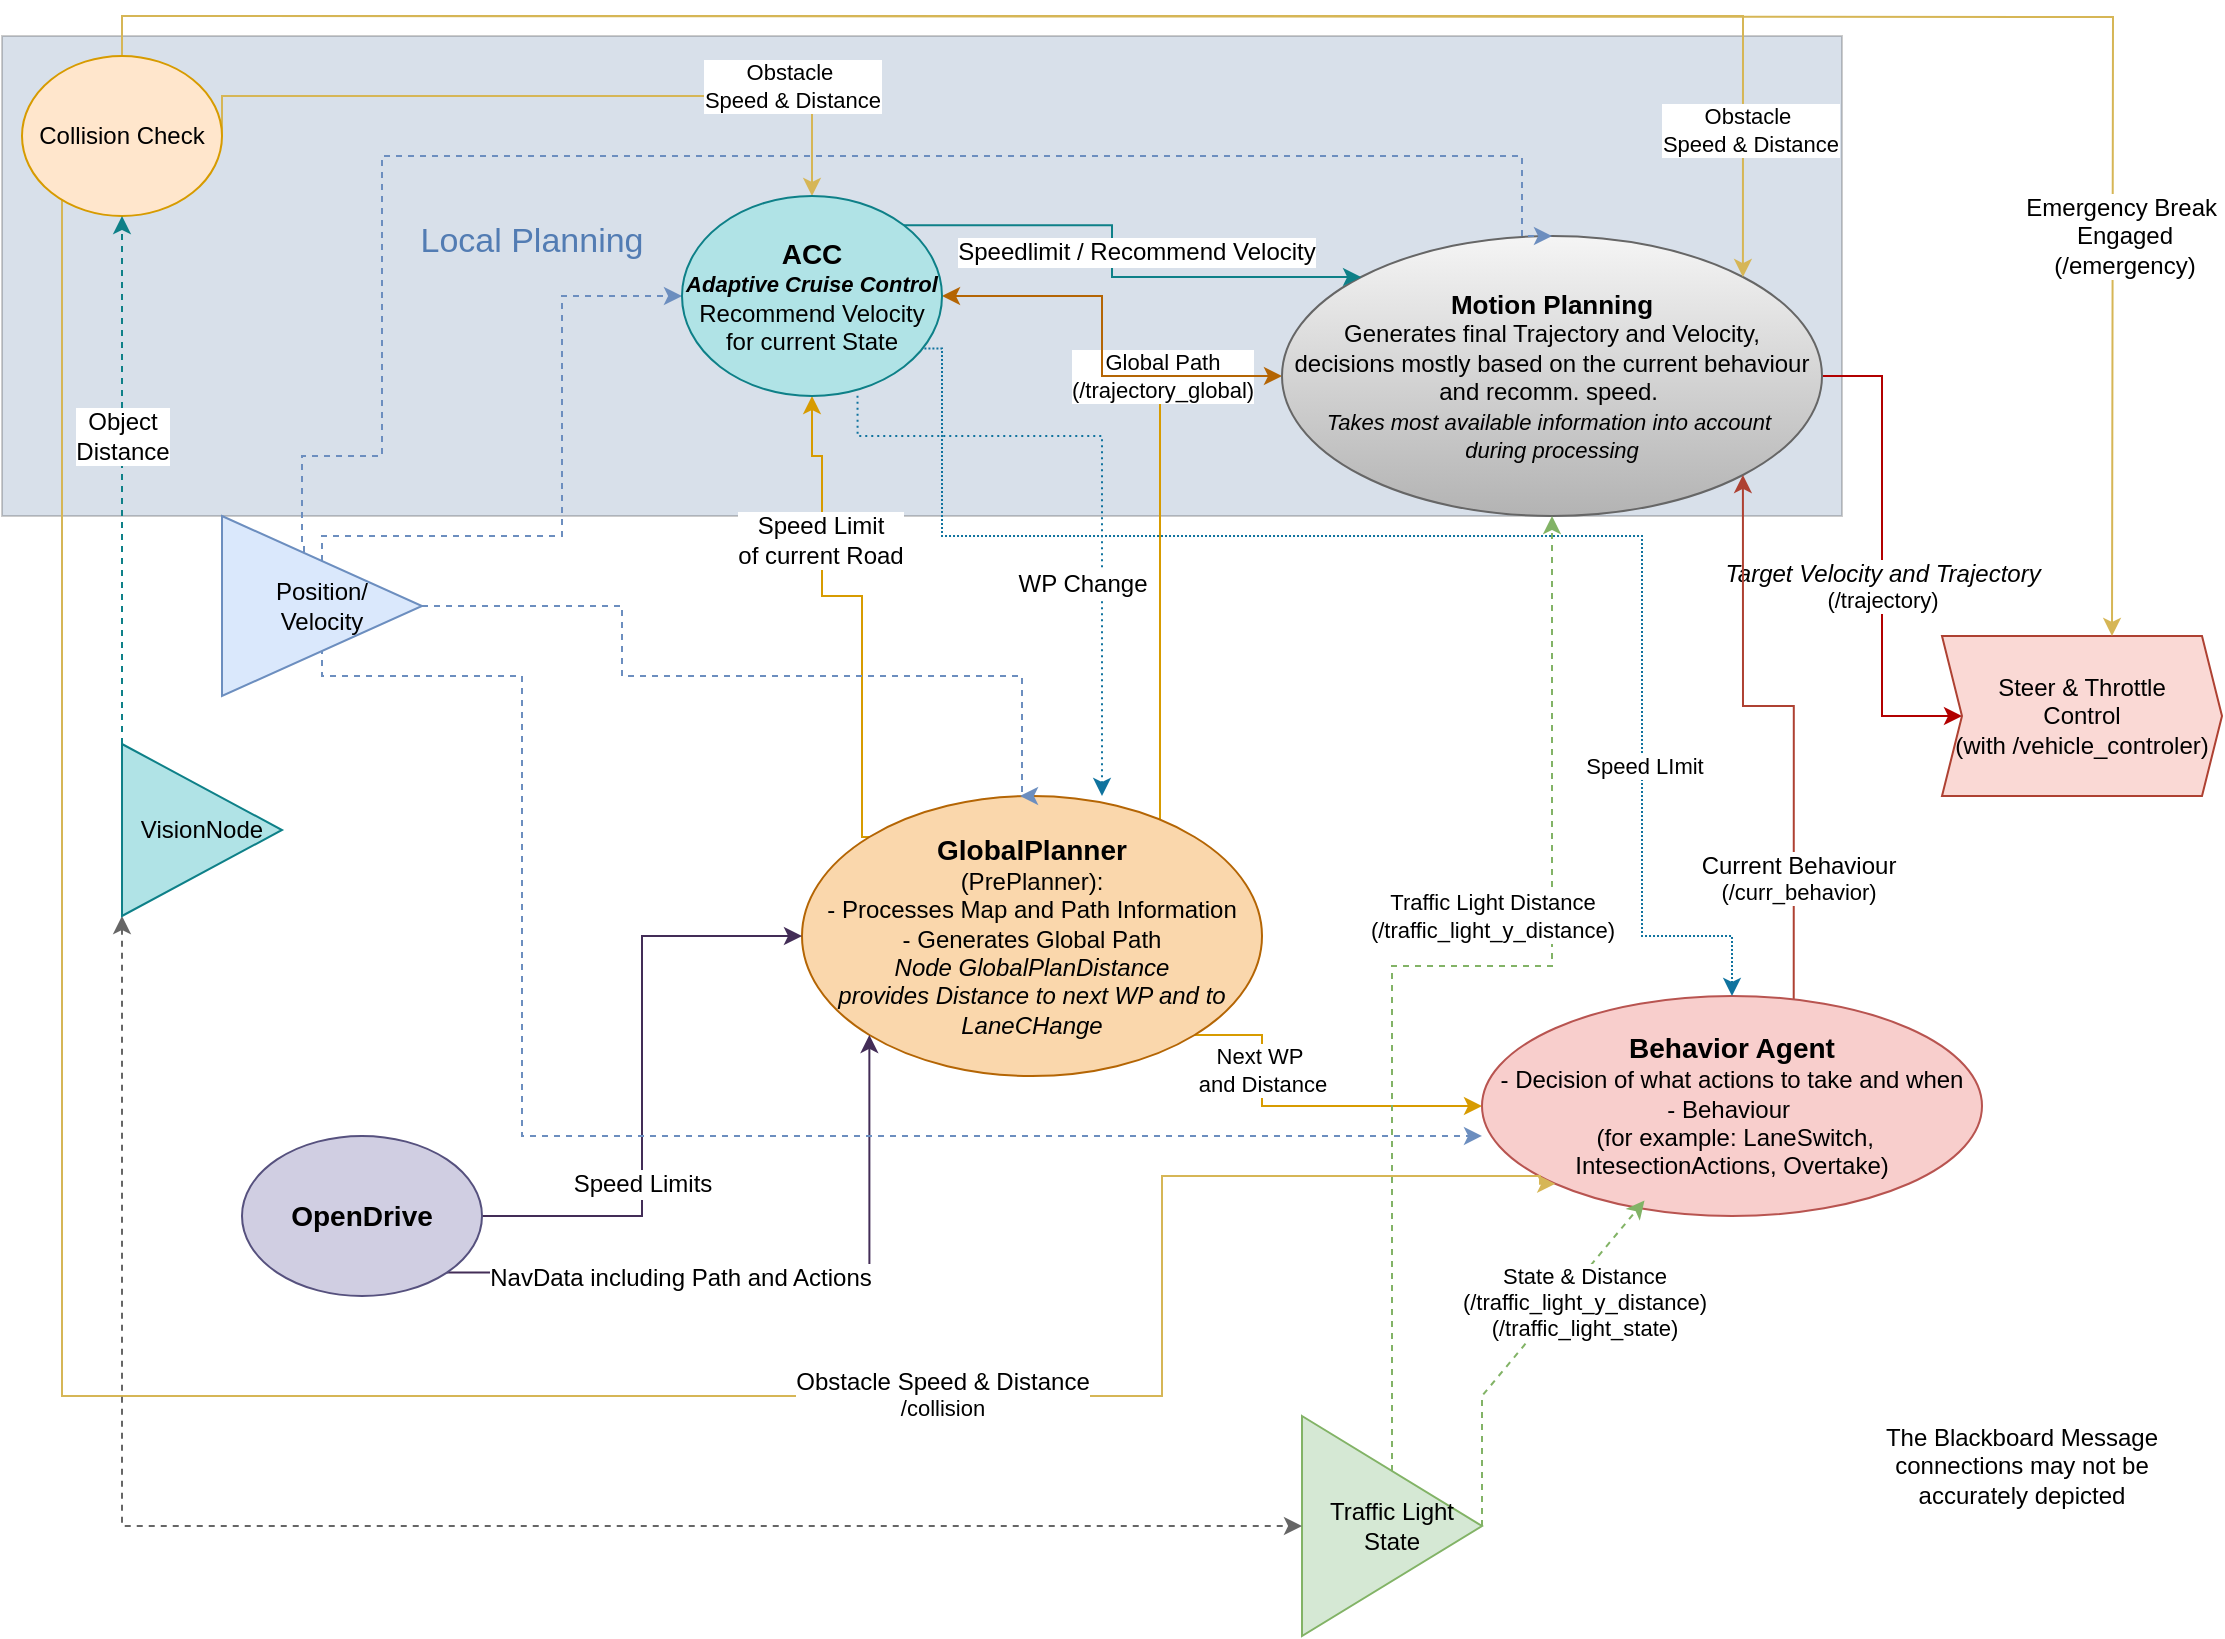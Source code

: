 <mxfile version="24.8.3">
  <diagram name="Page-1" id="ALswOqWCw2RE-wtN2v9w">
    <mxGraphModel dx="1242" dy="804" grid="1" gridSize="10" guides="1" tooltips="1" connect="1" arrows="1" fold="1" page="1" pageScale="1" pageWidth="1169" pageHeight="827" math="0" shadow="0">
      <root>
        <mxCell id="0" />
        <mxCell id="1" parent="0" />
        <mxCell id="vDj7rED1BERV3GODybnN-31" value="" style="rounded=0;whiteSpace=wrap;html=1;fillColor=#3D6694;strokeColor=default;opacity=20;" parent="1" vertex="1">
          <mxGeometry x="50" y="20" width="920" height="240" as="geometry" />
        </mxCell>
        <mxCell id="VXw4u54tnH0GYowiBxqF-26" style="edgeStyle=orthogonalEdgeStyle;rounded=0;orthogonalLoop=1;jettySize=auto;html=1;exitX=0;exitY=0;exitDx=0;exitDy=0;fillColor=#ffe6cc;strokeColor=#d79b00;entryX=0.5;entryY=1;entryDx=0;entryDy=0;" parent="1" source="VXw4u54tnH0GYowiBxqF-1" target="VXw4u54tnH0GYowiBxqF-13" edge="1">
          <mxGeometry relative="1" as="geometry">
            <Array as="points">
              <mxPoint x="480" y="421" />
              <mxPoint x="480" y="300" />
              <mxPoint x="460" y="300" />
              <mxPoint x="460" y="230" />
              <mxPoint x="455" y="230" />
            </Array>
          </mxGeometry>
        </mxCell>
        <mxCell id="VXw4u54tnH0GYowiBxqF-27" value="&lt;div style=&quot;font-size: 12px;&quot;&gt;&lt;font style=&quot;font-size: 12px;&quot;&gt;Speed Limit &lt;br&gt;&lt;/font&gt;&lt;/div&gt;&lt;div style=&quot;font-size: 12px;&quot;&gt;&lt;font style=&quot;font-size: 12px;&quot;&gt;of current Road&lt;br&gt;&lt;/font&gt;&lt;/div&gt;" style="edgeLabel;html=1;align=center;verticalAlign=middle;resizable=0;points=[];" parent="VXw4u54tnH0GYowiBxqF-26" vertex="1" connectable="0">
          <mxGeometry x="-0.089" y="-5" relative="1" as="geometry">
            <mxPoint x="-26" y="-39" as="offset" />
          </mxGeometry>
        </mxCell>
        <mxCell id="VXw4u54tnH0GYowiBxqF-28" style="edgeStyle=orthogonalEdgeStyle;rounded=0;orthogonalLoop=1;jettySize=auto;html=1;fillColor=#ffcd28;gradientColor=#ffa500;strokeColor=#d79b00;exitX=1;exitY=0;exitDx=0;exitDy=0;endArrow=none;endFill=0;" parent="1" source="VXw4u54tnH0GYowiBxqF-1" edge="1">
          <mxGeometry relative="1" as="geometry">
            <Array as="points">
              <mxPoint x="629" y="421" />
              <mxPoint x="629" y="190" />
              <mxPoint x="620" y="190" />
            </Array>
            <mxPoint x="640" y="390" as="sourcePoint" />
            <mxPoint x="630" y="190" as="targetPoint" />
          </mxGeometry>
        </mxCell>
        <mxCell id="VXw4u54tnH0GYowiBxqF-29" value="&lt;div&gt;Global Path&lt;/div&gt;&lt;div&gt;(/trajectory_global)&lt;br&gt;&lt;/div&gt;" style="edgeLabel;html=1;align=center;verticalAlign=middle;resizable=0;points=[];" parent="VXw4u54tnH0GYowiBxqF-28" vertex="1" connectable="0">
          <mxGeometry x="-0.099" y="1" relative="1" as="geometry">
            <mxPoint x="2" y="-128" as="offset" />
          </mxGeometry>
        </mxCell>
        <mxCell id="vDj7rED1BERV3GODybnN-18" style="edgeStyle=orthogonalEdgeStyle;rounded=0;orthogonalLoop=1;jettySize=auto;html=1;exitX=1;exitY=1;exitDx=0;exitDy=0;entryX=0;entryY=0.5;entryDx=0;entryDy=0;fillColor=#ffe6cc;strokeColor=#d79b00;" parent="1" source="VXw4u54tnH0GYowiBxqF-1" target="VXw4u54tnH0GYowiBxqF-30" edge="1">
          <mxGeometry relative="1" as="geometry">
            <Array as="points">
              <mxPoint x="680" y="520" />
              <mxPoint x="680" y="555" />
            </Array>
          </mxGeometry>
        </mxCell>
        <mxCell id="vDj7rED1BERV3GODybnN-19" value="&lt;div&gt;Next WP&amp;nbsp;&lt;/div&gt;&lt;div&gt;and Distance&lt;/div&gt;" style="edgeLabel;html=1;align=center;verticalAlign=middle;resizable=0;points=[];" parent="vDj7rED1BERV3GODybnN-18" vertex="1" connectable="0">
          <mxGeometry x="-0.362" y="4" relative="1" as="geometry">
            <mxPoint x="-4" y="-6" as="offset" />
          </mxGeometry>
        </mxCell>
        <mxCell id="VXw4u54tnH0GYowiBxqF-1" value="&lt;div style=&quot;font-size: 14px;&quot;&gt;&lt;b&gt;GlobalPlanner&lt;/b&gt;&lt;/div&gt;&lt;div&gt;(PrePlanner):&lt;/div&gt;&lt;div&gt;- Processes Map and Path Information&lt;/div&gt;&lt;div&gt;- Generates Global Path&lt;/div&gt;&lt;div&gt;&lt;i&gt;Node GlobalPlanDistance&lt;/i&gt;&lt;/div&gt;&lt;div&gt;&lt;i&gt;provides Distance to next WP and to LaneCHange&lt;/i&gt;&lt;br&gt;&lt;/div&gt;" style="ellipse;whiteSpace=wrap;html=1;fillColor=#fad7ac;strokeColor=#b46504;" parent="1" vertex="1">
          <mxGeometry x="450" y="400" width="230" height="140" as="geometry" />
        </mxCell>
        <mxCell id="VXw4u54tnH0GYowiBxqF-4" style="edgeStyle=orthogonalEdgeStyle;rounded=0;orthogonalLoop=1;jettySize=auto;html=1;exitX=1;exitY=1;exitDx=0;exitDy=0;entryX=0;entryY=1;entryDx=0;entryDy=0;fillColor=#76608a;strokeColor=#432D57;" parent="1" source="VXw4u54tnH0GYowiBxqF-2" target="VXw4u54tnH0GYowiBxqF-1" edge="1">
          <mxGeometry relative="1" as="geometry" />
        </mxCell>
        <mxCell id="VXw4u54tnH0GYowiBxqF-6" value="&lt;font style=&quot;font-size: 12px;&quot;&gt;NavData including Path and Actions&lt;/font&gt;" style="edgeLabel;html=1;align=center;verticalAlign=middle;resizable=0;points=[];" parent="VXw4u54tnH0GYowiBxqF-4" vertex="1" connectable="0">
          <mxGeometry x="-0.715" y="2" relative="1" as="geometry">
            <mxPoint x="69" y="4" as="offset" />
          </mxGeometry>
        </mxCell>
        <mxCell id="VXw4u54tnH0GYowiBxqF-24" style="edgeStyle=orthogonalEdgeStyle;rounded=0;orthogonalLoop=1;jettySize=auto;html=1;exitX=1;exitY=0.5;exitDx=0;exitDy=0;entryX=0;entryY=0.5;entryDx=0;entryDy=0;fillColor=#76608a;strokeColor=#432D57;" parent="1" source="VXw4u54tnH0GYowiBxqF-2" target="VXw4u54tnH0GYowiBxqF-1" edge="1">
          <mxGeometry relative="1" as="geometry" />
        </mxCell>
        <mxCell id="VXw4u54tnH0GYowiBxqF-25" value="&lt;font style=&quot;font-size: 12px;&quot;&gt;Speed Limits&lt;/font&gt;" style="edgeLabel;html=1;align=center;verticalAlign=middle;resizable=0;points=[];" parent="VXw4u54tnH0GYowiBxqF-24" vertex="1" connectable="0">
          <mxGeometry x="-0.212" relative="1" as="geometry">
            <mxPoint y="22" as="offset" />
          </mxGeometry>
        </mxCell>
        <mxCell id="VXw4u54tnH0GYowiBxqF-2" value="&lt;font style=&quot;font-size: 14px;&quot;&gt;&lt;b&gt;OpenDrive&lt;/b&gt;&lt;/font&gt;" style="ellipse;whiteSpace=wrap;html=1;fillColor=#d0cee2;strokeColor=#56517e;" parent="1" vertex="1">
          <mxGeometry x="170" y="570" width="120" height="80" as="geometry" />
        </mxCell>
        <mxCell id="VXw4u54tnH0GYowiBxqF-17" style="edgeStyle=orthogonalEdgeStyle;rounded=0;orthogonalLoop=1;jettySize=auto;html=1;exitX=1;exitY=0.5;exitDx=0;exitDy=0;entryX=0;entryY=0.5;entryDx=0;entryDy=0;fillColor=#e51400;strokeColor=#B20000;" parent="1" source="VXw4u54tnH0GYowiBxqF-12" target="VXw4u54tnH0GYowiBxqF-14" edge="1">
          <mxGeometry relative="1" as="geometry">
            <Array as="points">
              <mxPoint x="990" y="190" />
              <mxPoint x="990" y="360" />
            </Array>
          </mxGeometry>
        </mxCell>
        <mxCell id="VXw4u54tnH0GYowiBxqF-18" value="&lt;div&gt;&lt;i&gt;&lt;font style=&quot;font-size: 12px;&quot;&gt;Target Velocity and Trajectory &lt;/font&gt;&lt;/i&gt;&lt;/div&gt;(/trajectory)" style="edgeLabel;html=1;align=center;verticalAlign=middle;resizable=0;points=[];" parent="VXw4u54tnH0GYowiBxqF-17" vertex="1" connectable="0">
          <mxGeometry x="-0.441" y="1" relative="1" as="geometry">
            <mxPoint x="-1" y="68" as="offset" />
          </mxGeometry>
        </mxCell>
        <mxCell id="vDj7rED1BERV3GODybnN-17" style="edgeStyle=orthogonalEdgeStyle;rounded=0;orthogonalLoop=1;jettySize=auto;html=1;exitX=0;exitY=0.5;exitDx=0;exitDy=0;entryX=1;entryY=0.5;entryDx=0;entryDy=0;startArrow=classic;startFill=1;fillColor=#fad7ac;strokeColor=#b46504;" parent="1" source="VXw4u54tnH0GYowiBxqF-12" target="VXw4u54tnH0GYowiBxqF-13" edge="1">
          <mxGeometry relative="1" as="geometry">
            <Array as="points">
              <mxPoint x="600" y="190" />
              <mxPoint x="600" y="150" />
            </Array>
          </mxGeometry>
        </mxCell>
        <mxCell id="VXw4u54tnH0GYowiBxqF-12" value="&lt;div&gt;&lt;font style=&quot;font-size: 13px;&quot;&gt;&lt;b&gt;Motion Planning&lt;/b&gt;&lt;/font&gt;&lt;/div&gt;&lt;div&gt;&amp;nbsp;Generates final Trajectory and Velocity,&amp;nbsp;&lt;/div&gt;&lt;div&gt;decisions mostly based on the current behaviour and recomm. speed.&amp;nbsp;&lt;/div&gt;&lt;div&gt;&lt;font&gt;&lt;i&gt;&lt;span style=&quot;font-size: 11px;&quot;&gt;Takes most available information into account&amp;nbsp;&lt;/span&gt;&lt;/i&gt;&lt;/font&gt;&lt;/div&gt;&lt;div&gt;&lt;font&gt;&lt;i&gt;&lt;span style=&quot;font-size: 11px;&quot;&gt;during processing&lt;/span&gt;&lt;/i&gt;&lt;/font&gt;&lt;/div&gt;" style="ellipse;whiteSpace=wrap;html=1;fillColor=#f5f5f5;strokeColor=#666666;gradientColor=#b3b3b3;" parent="1" vertex="1">
          <mxGeometry x="690" y="120" width="270" height="140" as="geometry" />
        </mxCell>
        <mxCell id="VXw4u54tnH0GYowiBxqF-20" style="edgeStyle=orthogonalEdgeStyle;rounded=0;orthogonalLoop=1;jettySize=auto;html=1;exitX=1;exitY=0;exitDx=0;exitDy=0;entryX=0;entryY=0;entryDx=0;entryDy=0;fillColor=#b0e3e6;strokeColor=#0e8088;" parent="1" source="VXw4u54tnH0GYowiBxqF-13" target="VXw4u54tnH0GYowiBxqF-12" edge="1">
          <mxGeometry relative="1" as="geometry" />
        </mxCell>
        <mxCell id="VXw4u54tnH0GYowiBxqF-21" value="&lt;font style=&quot;font-size: 12px;&quot;&gt;Speedlimit / Recommend Velocity&lt;br&gt;&lt;/font&gt;" style="edgeLabel;html=1;align=center;verticalAlign=middle;resizable=0;points=[];" parent="VXw4u54tnH0GYowiBxqF-20" vertex="1" connectable="0">
          <mxGeometry x="-0.117" y="-3" relative="1" as="geometry">
            <mxPoint x="15" y="5" as="offset" />
          </mxGeometry>
        </mxCell>
        <mxCell id="VXw4u54tnH0GYowiBxqF-14" value="&lt;div&gt;Steer &amp;amp; Throttle&lt;/div&gt;&lt;div&gt;Control&lt;br&gt;&lt;/div&gt;&lt;div&gt;(with /vehicle_controler)&lt;br&gt;&lt;/div&gt;" style="shape=step;perimeter=stepPerimeter;whiteSpace=wrap;html=1;fixedSize=1;size=10;fillColor=#fad9d5;strokeColor=#ae4132;" parent="1" vertex="1">
          <mxGeometry x="1020" y="320" width="140" height="80" as="geometry" />
        </mxCell>
        <mxCell id="VXw4u54tnH0GYowiBxqF-33" style="edgeStyle=orthogonalEdgeStyle;rounded=0;orthogonalLoop=1;jettySize=auto;html=1;exitX=1;exitY=0;exitDx=0;exitDy=0;entryX=1;entryY=1;entryDx=0;entryDy=0;fillColor=#fad9d5;strokeColor=#ae4132;" parent="1" target="VXw4u54tnH0GYowiBxqF-12" edge="1">
          <mxGeometry relative="1" as="geometry">
            <mxPoint x="945.861" y="509.285" as="sourcePoint" />
            <mxPoint x="880.003" y="199.995" as="targetPoint" />
            <Array as="points">
              <mxPoint x="946" y="355" />
              <mxPoint x="921" y="355" />
            </Array>
          </mxGeometry>
        </mxCell>
        <mxCell id="VXw4u54tnH0GYowiBxqF-34" value="&lt;div&gt;&lt;font style=&quot;font-size: 12px;&quot;&gt;Current Behaviour&lt;/font&gt;&lt;/div&gt;(/curr_behavior)" style="edgeLabel;html=1;align=center;verticalAlign=middle;resizable=0;points=[];" parent="VXw4u54tnH0GYowiBxqF-33" vertex="1" connectable="0">
          <mxGeometry x="-0.735" y="-2" relative="1" as="geometry">
            <mxPoint y="-30" as="offset" />
          </mxGeometry>
        </mxCell>
        <mxCell id="VXw4u54tnH0GYowiBxqF-30" value="&lt;div&gt;&lt;b&gt;&lt;font style=&quot;font-size: 14px;&quot;&gt;Behavior Agent&lt;/font&gt;&lt;/b&gt;&lt;/div&gt;&lt;div&gt;- Decision of what actions to take and when&lt;/div&gt;&lt;div&gt;- Behaviour&amp;nbsp;&lt;br&gt;&lt;/div&gt;&lt;div&gt;&amp;nbsp;(for example: LaneSwitch,&lt;/div&gt;&lt;div&gt;IntesectionActions, Overtake)&lt;br&gt;&lt;/div&gt;" style="ellipse;whiteSpace=wrap;html=1;fillColor=#f8cecc;strokeColor=#b85450;" parent="1" vertex="1">
          <mxGeometry x="790" y="500" width="250" height="110" as="geometry" />
        </mxCell>
        <mxCell id="VXw4u54tnH0GYowiBxqF-35" value="" style="endArrow=classic;html=1;rounded=0;entryX=0.325;entryY=0.93;entryDx=0;entryDy=0;entryPerimeter=0;exitX=1;exitY=0.5;exitDx=0;exitDy=0;dashed=1;fillColor=#d5e8d4;strokeColor=#82b366;" parent="1" source="VXw4u54tnH0GYowiBxqF-46" target="VXw4u54tnH0GYowiBxqF-30" edge="1">
          <mxGeometry width="50" height="50" relative="1" as="geometry">
            <mxPoint x="760" y="810" as="sourcePoint" />
            <mxPoint x="670" y="360" as="targetPoint" />
            <Array as="points">
              <mxPoint x="790" y="700" />
            </Array>
          </mxGeometry>
        </mxCell>
        <mxCell id="vDj7rED1BERV3GODybnN-5" value="&lt;div&gt;State &amp;amp; Distance&lt;/div&gt;&lt;div&gt;(/traffic_light_y_distance)&lt;/div&gt;&lt;div&gt;(/traffic_light_state)&lt;br&gt;&lt;/div&gt;" style="edgeLabel;html=1;align=center;verticalAlign=middle;resizable=0;points=[];" parent="VXw4u54tnH0GYowiBxqF-35" vertex="1" connectable="0">
          <mxGeometry x="0.011" y="3" relative="1" as="geometry">
            <mxPoint x="33" y="-21" as="offset" />
          </mxGeometry>
        </mxCell>
        <mxCell id="VXw4u54tnH0GYowiBxqF-42" style="edgeStyle=orthogonalEdgeStyle;rounded=0;orthogonalLoop=1;jettySize=auto;html=1;exitX=0.5;exitY=0;exitDx=0;exitDy=0;entryX=0;entryY=0.5;entryDx=0;entryDy=0;dashed=1;fillColor=#dae8fc;strokeColor=#6c8ebf;" parent="1" source="VXw4u54tnH0GYowiBxqF-37" target="VXw4u54tnH0GYowiBxqF-13" edge="1">
          <mxGeometry relative="1" as="geometry">
            <Array as="points">
              <mxPoint x="210" y="270" />
              <mxPoint x="330" y="270" />
              <mxPoint x="330" y="150" />
            </Array>
          </mxGeometry>
        </mxCell>
        <mxCell id="VXw4u54tnH0GYowiBxqF-43" style="edgeStyle=orthogonalEdgeStyle;rounded=0;orthogonalLoop=1;jettySize=auto;html=1;exitX=1;exitY=0.5;exitDx=0;exitDy=0;entryX=0.474;entryY=0.007;entryDx=0;entryDy=0;dashed=1;fillColor=#dae8fc;strokeColor=#6c8ebf;entryPerimeter=0;" parent="1" source="VXw4u54tnH0GYowiBxqF-37" target="VXw4u54tnH0GYowiBxqF-1" edge="1">
          <mxGeometry relative="1" as="geometry">
            <Array as="points">
              <mxPoint x="360" y="305" />
              <mxPoint x="360" y="340" />
              <mxPoint x="560" y="340" />
              <mxPoint x="560" y="400" />
            </Array>
          </mxGeometry>
        </mxCell>
        <mxCell id="VXw4u54tnH0GYowiBxqF-44" style="edgeStyle=orthogonalEdgeStyle;rounded=0;orthogonalLoop=1;jettySize=auto;html=1;exitX=0.5;exitY=1;exitDx=0;exitDy=0;entryX=0;entryY=0.636;entryDx=0;entryDy=0;dashed=1;fillColor=#dae8fc;strokeColor=#6c8ebf;entryPerimeter=0;" parent="1" target="VXw4u54tnH0GYowiBxqF-30" edge="1">
          <mxGeometry relative="1" as="geometry">
            <Array as="points">
              <mxPoint x="210" y="340" />
              <mxPoint x="310" y="340" />
              <mxPoint x="310" y="570" />
            </Array>
            <mxPoint x="210" y="320" as="sourcePoint" />
            <mxPoint x="790" y="557.5" as="targetPoint" />
          </mxGeometry>
        </mxCell>
        <mxCell id="VXw4u54tnH0GYowiBxqF-45" style="edgeStyle=orthogonalEdgeStyle;rounded=0;orthogonalLoop=1;jettySize=auto;html=1;exitX=0.41;exitY=0.2;exitDx=0;exitDy=0;entryX=0.5;entryY=0;entryDx=0;entryDy=0;dashed=1;fillColor=#dae8fc;strokeColor=#6c8ebf;exitPerimeter=0;" parent="1" source="VXw4u54tnH0GYowiBxqF-37" target="VXw4u54tnH0GYowiBxqF-12" edge="1">
          <mxGeometry relative="1" as="geometry">
            <Array as="points">
              <mxPoint x="201" y="273" />
              <mxPoint x="200" y="273" />
              <mxPoint x="200" y="230" />
              <mxPoint x="240" y="230" />
              <mxPoint x="240" y="80" />
              <mxPoint x="810" y="80" />
            </Array>
          </mxGeometry>
        </mxCell>
        <mxCell id="VXw4u54tnH0GYowiBxqF-37" value="&lt;div&gt;Position/&lt;/div&gt;&lt;div&gt;Velocity&lt;br&gt;&lt;/div&gt;" style="triangle;whiteSpace=wrap;html=1;fillColor=#dae8fc;strokeColor=#6c8ebf;" parent="1" vertex="1">
          <mxGeometry x="160" y="260" width="100" height="90" as="geometry" />
        </mxCell>
        <mxCell id="VXw4u54tnH0GYowiBxqF-51" style="edgeStyle=orthogonalEdgeStyle;rounded=0;orthogonalLoop=1;jettySize=auto;html=1;exitX=0.5;exitY=0;exitDx=0;exitDy=0;dashed=1;fillColor=#d5e8d4;strokeColor=#82b366;" parent="1" source="VXw4u54tnH0GYowiBxqF-46" target="VXw4u54tnH0GYowiBxqF-12" edge="1">
          <mxGeometry relative="1" as="geometry" />
        </mxCell>
        <mxCell id="VXw4u54tnH0GYowiBxqF-52" value="&lt;div&gt;Traffic Light Distance&lt;/div&gt;&lt;div&gt;(/traffic_light_y_distance)&lt;/div&gt;" style="edgeLabel;html=1;align=center;verticalAlign=middle;resizable=0;points=[];" parent="VXw4u54tnH0GYowiBxqF-51" vertex="1" connectable="0">
          <mxGeometry x="0.214" y="-4" relative="1" as="geometry">
            <mxPoint x="-34" y="-19" as="offset" />
          </mxGeometry>
        </mxCell>
        <mxCell id="VXw4u54tnH0GYowiBxqF-46" value="Traffic Light State" style="triangle;whiteSpace=wrap;html=1;fillColor=#d5e8d4;strokeColor=#82b366;" parent="1" vertex="1">
          <mxGeometry x="700" y="710" width="90" height="110" as="geometry" />
        </mxCell>
        <mxCell id="VXw4u54tnH0GYowiBxqF-48" style="edgeStyle=orthogonalEdgeStyle;rounded=0;orthogonalLoop=1;jettySize=auto;html=1;exitX=0.5;exitY=0;exitDx=0;exitDy=0;entryX=1;entryY=0;entryDx=0;entryDy=0;fillColor=#fff2cc;strokeColor=#d6b656;" parent="1" source="VXw4u54tnH0GYowiBxqF-47" target="VXw4u54tnH0GYowiBxqF-12" edge="1">
          <mxGeometry relative="1" as="geometry" />
        </mxCell>
        <mxCell id="vDj7rED1BERV3GODybnN-14" value="&lt;div&gt;Obstacle&amp;nbsp;&lt;/div&gt;&lt;div&gt;Speed &amp;amp; Distance&lt;/div&gt;" style="edgeLabel;html=1;align=center;verticalAlign=middle;resizable=0;points=[];" parent="VXw4u54tnH0GYowiBxqF-48" vertex="1" connectable="0">
          <mxGeometry x="0.846" y="3" relative="1" as="geometry">
            <mxPoint as="offset" />
          </mxGeometry>
        </mxCell>
        <mxCell id="VXw4u54tnH0GYowiBxqF-50" style="edgeStyle=orthogonalEdgeStyle;rounded=0;orthogonalLoop=1;jettySize=auto;html=1;exitX=1;exitY=0.5;exitDx=0;exitDy=0;fillColor=#fff2cc;strokeColor=#d6b656;" parent="1" source="VXw4u54tnH0GYowiBxqF-47" target="VXw4u54tnH0GYowiBxqF-13" edge="1">
          <mxGeometry relative="1" as="geometry">
            <Array as="points">
              <mxPoint x="160" y="50" />
              <mxPoint x="455" y="50" />
            </Array>
          </mxGeometry>
        </mxCell>
        <mxCell id="vDj7rED1BERV3GODybnN-13" value="&lt;div&gt;Obstacle&amp;nbsp;&lt;/div&gt;&lt;div&gt;Speed &amp;amp; Distance&lt;/div&gt;" style="edgeLabel;html=1;align=center;verticalAlign=middle;resizable=0;points=[];" parent="VXw4u54tnH0GYowiBxqF-50" vertex="1" connectable="0">
          <mxGeometry x="0.69" y="4" relative="1" as="geometry">
            <mxPoint x="-4" y="-1" as="offset" />
          </mxGeometry>
        </mxCell>
        <mxCell id="vDj7rED1BERV3GODybnN-6" style="edgeStyle=orthogonalEdgeStyle;rounded=0;orthogonalLoop=1;jettySize=auto;html=1;fillColor=#fff2cc;strokeColor=#d6b656;entryX=0.25;entryY=0;entryDx=0;entryDy=0;" parent="1" edge="1">
          <mxGeometry relative="1" as="geometry">
            <mxPoint x="1105" y="320" as="targetPoint" />
            <mxPoint x="110" y="10" as="sourcePoint" />
          </mxGeometry>
        </mxCell>
        <mxCell id="vDj7rED1BERV3GODybnN-9" value="&lt;div&gt;&lt;font style=&quot;font-size: 12px;&quot;&gt;Emergency Break&amp;nbsp;&lt;/font&gt;&lt;/div&gt;&lt;div&gt;&lt;font style=&quot;font-size: 12px;&quot;&gt;Engaged&lt;/font&gt;&lt;/div&gt;&lt;div&gt;&lt;font style=&quot;font-size: 12px;&quot;&gt;(/emergency)&lt;br&gt;&lt;/font&gt;&lt;/div&gt;" style="edgeLabel;html=1;align=center;verticalAlign=middle;resizable=0;points=[];" parent="vDj7rED1BERV3GODybnN-6" vertex="1" connectable="0">
          <mxGeometry x="0.678" y="3" relative="1" as="geometry">
            <mxPoint x="2" y="10" as="offset" />
          </mxGeometry>
        </mxCell>
        <mxCell id="vDj7rED1BERV3GODybnN-10" style="edgeStyle=orthogonalEdgeStyle;rounded=0;orthogonalLoop=1;jettySize=auto;html=1;exitX=0;exitY=0.75;exitDx=0;exitDy=0;entryX=0;entryY=1;entryDx=0;entryDy=0;fillColor=#fff2cc;strokeColor=#d6b656;" parent="1" source="VXw4u54tnH0GYowiBxqF-47" target="VXw4u54tnH0GYowiBxqF-30" edge="1">
          <mxGeometry relative="1" as="geometry">
            <mxPoint x="130" y="760" as="targetPoint" />
            <Array as="points">
              <mxPoint x="80" y="60" />
              <mxPoint x="80" y="700" />
              <mxPoint x="630" y="700" />
              <mxPoint x="630" y="590" />
              <mxPoint x="819" y="590" />
            </Array>
          </mxGeometry>
        </mxCell>
        <mxCell id="vDj7rED1BERV3GODybnN-11" value="&lt;div&gt;&lt;font style=&quot;font-size: 12px;&quot;&gt;Obstacle Speed &amp;amp; Distance&lt;/font&gt;&lt;/div&gt;&lt;div&gt;&lt;font style=&quot;font-size: 11px;&quot;&gt;/collision&lt;br&gt;&lt;/font&gt;&lt;/div&gt;" style="edgeLabel;html=1;align=center;verticalAlign=middle;resizable=0;points=[];" parent="vDj7rED1BERV3GODybnN-10" vertex="1" connectable="0">
          <mxGeometry x="0.536" y="1" relative="1" as="geometry">
            <mxPoint x="-63" as="offset" />
          </mxGeometry>
        </mxCell>
        <mxCell id="vDj7rED1BERV3GODybnN-12" value="The Blackboard Message connections may not be accurately depicted" style="text;html=1;align=center;verticalAlign=middle;whiteSpace=wrap;rounded=0;" parent="1" vertex="1">
          <mxGeometry x="980" y="700" width="160" height="70" as="geometry" />
        </mxCell>
        <mxCell id="VXw4u54tnH0GYowiBxqF-47" value="Collision Check" style="whiteSpace=wrap;html=1;fillColor=#ffe6cc;strokeColor=#d79b00;shape=ellipse;perimeter=ellipsePerimeter;" parent="1" vertex="1">
          <mxGeometry x="60" y="30" width="100" height="80" as="geometry" />
        </mxCell>
        <mxCell id="vDj7rED1BERV3GODybnN-22" style="edgeStyle=orthogonalEdgeStyle;rounded=0;orthogonalLoop=1;jettySize=auto;html=1;exitX=0.917;exitY=0.763;exitDx=0;exitDy=0;exitPerimeter=0;fillColor=#b1ddf0;strokeColor=#10739e;dashed=1;dashPattern=1 1;entryX=0.5;entryY=0;entryDx=0;entryDy=0;" parent="1" source="VXw4u54tnH0GYowiBxqF-13" target="VXw4u54tnH0GYowiBxqF-30" edge="1">
          <mxGeometry relative="1" as="geometry">
            <Array as="points">
              <mxPoint x="520" y="176" />
              <mxPoint x="520" y="270" />
              <mxPoint x="870" y="270" />
              <mxPoint x="870" y="470" />
              <mxPoint x="915" y="470" />
            </Array>
            <mxPoint x="840" y="500" as="targetPoint" />
          </mxGeometry>
        </mxCell>
        <mxCell id="vDj7rED1BERV3GODybnN-24" value="Speed LImit" style="edgeLabel;html=1;align=center;verticalAlign=middle;resizable=0;points=[];fillOpacity=100;" parent="vDj7rED1BERV3GODybnN-22" vertex="1" connectable="0">
          <mxGeometry x="0.561" y="1" relative="1" as="geometry">
            <mxPoint as="offset" />
          </mxGeometry>
        </mxCell>
        <mxCell id="vDj7rED1BERV3GODybnN-29" style="edgeStyle=orthogonalEdgeStyle;rounded=0;orthogonalLoop=1;jettySize=auto;html=1;exitX=0;exitY=0.75;exitDx=0;exitDy=0;entryX=0;entryY=0.5;entryDx=0;entryDy=0;fillColor=#f5f5f5;gradientColor=#b3b3b3;strokeColor=#666666;dashed=1;startArrow=classic;startFill=1;" parent="1" target="VXw4u54tnH0GYowiBxqF-46" edge="1">
          <mxGeometry relative="1" as="geometry">
            <mxPoint x="110" y="460" as="sourcePoint" />
            <mxPoint x="700" y="814" as="targetPoint" />
            <Array as="points">
              <mxPoint x="110" y="765" />
            </Array>
          </mxGeometry>
        </mxCell>
        <mxCell id="vDj7rED1BERV3GODybnN-26" value="VisionNode" style="triangle;whiteSpace=wrap;html=1;fillColor=#b0e3e6;strokeColor=#0e8088;" parent="1" vertex="1">
          <mxGeometry x="110" y="374" width="80" height="86" as="geometry" />
        </mxCell>
        <mxCell id="vDj7rED1BERV3GODybnN-27" style="edgeStyle=orthogonalEdgeStyle;rounded=0;orthogonalLoop=1;jettySize=auto;html=1;exitX=0;exitY=0.25;exitDx=0;exitDy=0;entryX=0.5;entryY=1;entryDx=0;entryDy=0;fillColor=#b0e3e6;strokeColor=#0e8088;dashed=1;" parent="1" target="VXw4u54tnH0GYowiBxqF-47" edge="1">
          <mxGeometry relative="1" as="geometry">
            <mxPoint x="110" y="374" as="sourcePoint" />
            <mxPoint x="125.355" y="85.064" as="targetPoint" />
            <Array as="points">
              <mxPoint x="110" y="250" />
              <mxPoint x="110" y="250" />
            </Array>
          </mxGeometry>
        </mxCell>
        <mxCell id="vDj7rED1BERV3GODybnN-30" value="&lt;div style=&quot;font-size: 12px;&quot;&gt;&lt;font style=&quot;font-size: 12px;&quot;&gt;Object&lt;/font&gt;&lt;/div&gt;&lt;div style=&quot;font-size: 12px;&quot;&gt;&lt;font style=&quot;font-size: 12px;&quot;&gt;Distance&lt;br&gt;&lt;/font&gt;&lt;/div&gt;" style="edgeLabel;html=1;align=center;verticalAlign=middle;resizable=0;points=[];" parent="vDj7rED1BERV3GODybnN-27" vertex="1" connectable="0">
          <mxGeometry x="0.22" y="-3" relative="1" as="geometry">
            <mxPoint x="-3" y="7" as="offset" />
          </mxGeometry>
        </mxCell>
        <mxCell id="VXw4u54tnH0GYowiBxqF-13" value="&lt;div&gt;&lt;b&gt;&lt;font style=&quot;font-size: 14px;&quot;&gt;ACC&lt;/font&gt;&lt;br&gt;&lt;/b&gt;&lt;/div&gt;&lt;div&gt;&lt;span style=&quot;font-size: 11px;&quot;&gt;&lt;font style=&quot;font-size: 11px;&quot;&gt;&lt;i&gt;&lt;b&gt;Adaptive Cruise Control&lt;/b&gt;&lt;/i&gt;&lt;/font&gt;&lt;/span&gt;&lt;/div&gt;&lt;div&gt;Recommend Velocity for current State&lt;br&gt;&lt;/div&gt;" style="ellipse;whiteSpace=wrap;html=1;fillColor=#b0e3e6;strokeColor=#0e8088;" parent="1" vertex="1">
          <mxGeometry x="390" y="100" width="130" height="100" as="geometry" />
        </mxCell>
        <mxCell id="vDj7rED1BERV3GODybnN-34" value="&lt;font style=&quot;font-size: 17px;&quot; color=&quot;#527cb3&quot;&gt;Local Planning&lt;/font&gt;" style="text;html=1;align=center;verticalAlign=middle;whiteSpace=wrap;rounded=0;" parent="1" vertex="1">
          <mxGeometry x="250" y="90" width="130" height="65" as="geometry" />
        </mxCell>
        <mxCell id="vDj7rED1BERV3GODybnN-35" style="edgeStyle=orthogonalEdgeStyle;rounded=0;orthogonalLoop=1;jettySize=auto;html=1;entryX=0.675;entryY=0.988;entryDx=0;entryDy=0;entryPerimeter=0;dashed=1;startArrow=classic;startFill=1;endArrow=none;endFill=0;fillColor=#b1ddf0;strokeColor=#10739e;dashPattern=1 2;" parent="1" target="VXw4u54tnH0GYowiBxqF-13" edge="1">
          <mxGeometry relative="1" as="geometry">
            <mxPoint x="600" y="400" as="sourcePoint" />
            <Array as="points">
              <mxPoint x="600" y="400" />
              <mxPoint x="600" y="220" />
              <mxPoint x="481" y="220" />
            </Array>
          </mxGeometry>
        </mxCell>
        <mxCell id="vDj7rED1BERV3GODybnN-36" value="&lt;font style=&quot;font-size: 12px;&quot;&gt;WP Change&lt;br&gt;&lt;/font&gt;" style="edgeLabel;html=1;align=center;verticalAlign=middle;resizable=0;points=[];" parent="vDj7rED1BERV3GODybnN-35" vertex="1" connectable="0">
          <mxGeometry x="-0.556" y="-3" relative="1" as="geometry">
            <mxPoint x="-13" y="-34" as="offset" />
          </mxGeometry>
        </mxCell>
      </root>
    </mxGraphModel>
  </diagram>
</mxfile>
